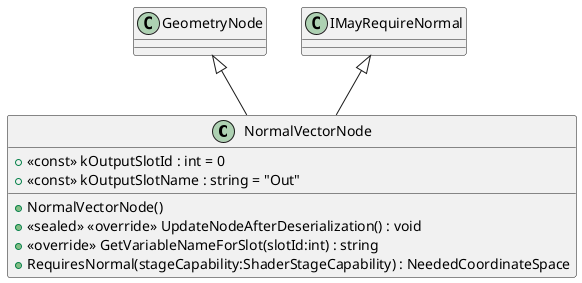 @startuml
class NormalVectorNode {
    + <<const>> kOutputSlotId : int = 0
    + <<const>> kOutputSlotName : string = "Out"
    + NormalVectorNode()
    + <<sealed>> <<override>> UpdateNodeAfterDeserialization() : void
    + <<override>> GetVariableNameForSlot(slotId:int) : string
    + RequiresNormal(stageCapability:ShaderStageCapability) : NeededCoordinateSpace
}
GeometryNode <|-- NormalVectorNode
IMayRequireNormal <|-- NormalVectorNode
@enduml
